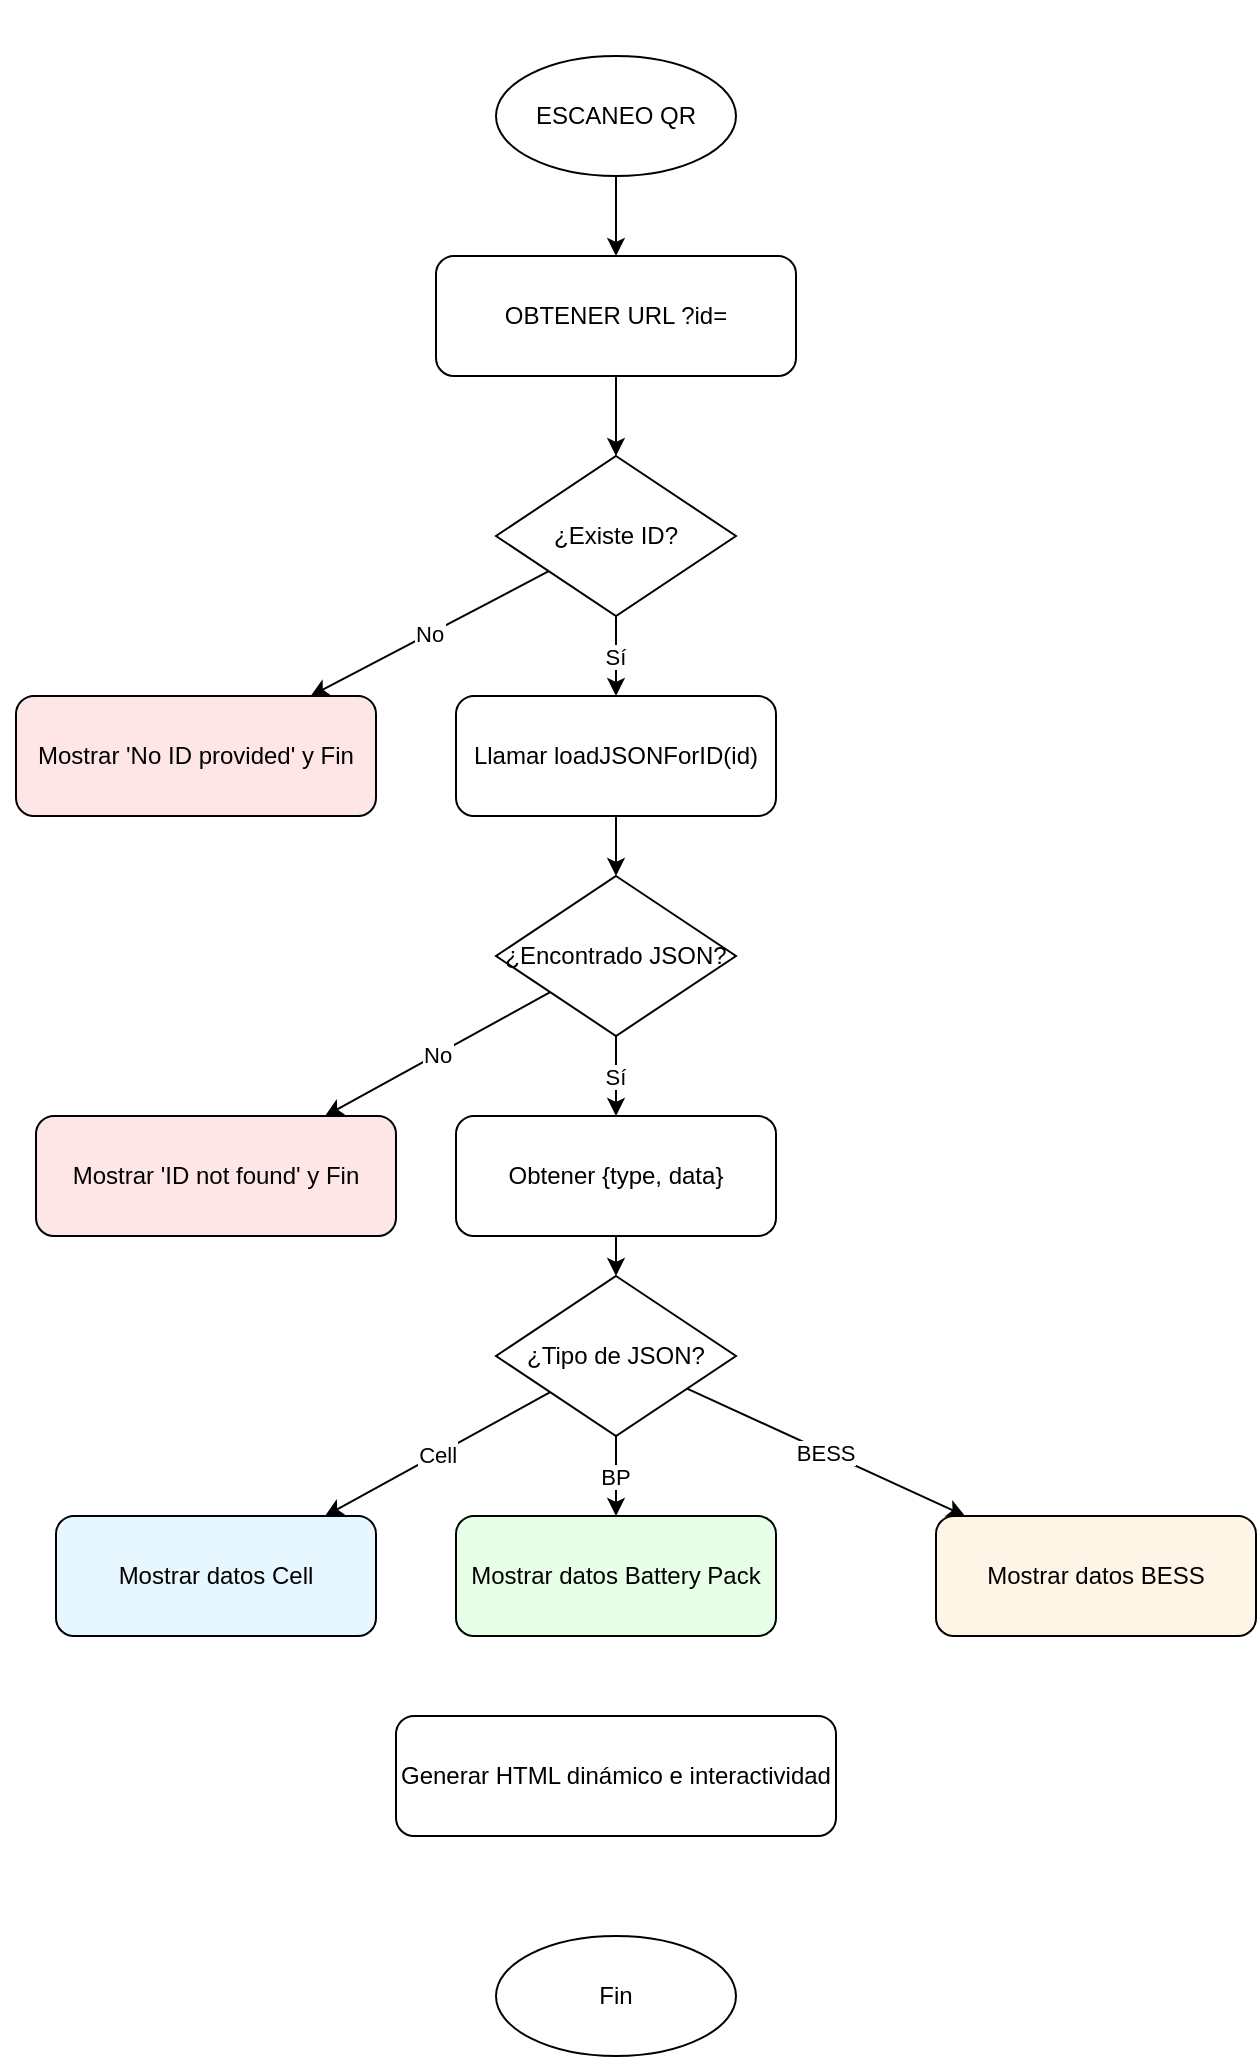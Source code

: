 <mxfile version="22.1.21" type="device">
  <diagram name="Algoritmo Programa" id="f1u2s3">
    <mxGraphModel dx="54821" dy="27983" grid="1" gridSize="10" guides="1" tooltips="1" connect="1" arrows="1" fold="1" page="1" pageScale="1" pageWidth="827" pageHeight="1169" math="0" shadow="0">
      <root>
        <mxCell id="0" />
        <mxCell id="1" parent="0" />
        <mxCell id="inicio" value="ESCANEO QR" style="ellipse;whiteSpace=wrap;html=1;" parent="1" vertex="1">
          <mxGeometry x="240" y="20" width="120" height="60" as="geometry" />
        </mxCell>
        <mxCell id="obtenerId" value="OBTENER URL ?id=" style="rounded=1;whiteSpace=wrap;html=1;" parent="1" vertex="1">
          <mxGeometry x="210" y="120" width="180" height="60" as="geometry" />
        </mxCell>
        <mxCell id="inicio-obtenerId" parent="1" source="inicio" target="obtenerId" edge="1">
          <mxGeometry relative="1" as="geometry" />
        </mxCell>
        <mxCell id="condId" value="¿Existe ID?" style="rhombus;whiteSpace=wrap;html=1;" parent="1" vertex="1">
          <mxGeometry x="240" y="220" width="120" height="80" as="geometry" />
        </mxCell>
        <mxCell id="obtenerId-condId" parent="1" source="obtenerId" target="condId" edge="1">
          <mxGeometry relative="1" as="geometry" />
        </mxCell>
        <mxCell id="noId" value="Mostrar &#39;No ID provided&#39; y Fin" style="rounded=1;whiteSpace=wrap;html=1;fillColor=#ffe6e6;" parent="1" vertex="1">
          <mxGeometry y="340" width="180" height="60" as="geometry" />
        </mxCell>
        <mxCell id="condId-noId" value="No" parent="1" source="condId" target="noId" edge="1">
          <mxGeometry relative="1" as="geometry" />
        </mxCell>
        <mxCell id="loadJson" value="Llamar loadJSONForID(id)" style="rounded=1;whiteSpace=wrap;html=1;" parent="1" vertex="1">
          <mxGeometry x="220" y="340" width="160" height="60" as="geometry" />
        </mxCell>
        <mxCell id="condId-loadJson" value="Sí" parent="1" source="condId" target="loadJson" edge="1">
          <mxGeometry relative="1" as="geometry" />
        </mxCell>
        <mxCell id="condJson" value="¿Encontrado JSON?" style="rhombus;whiteSpace=wrap;html=1;" parent="1" vertex="1">
          <mxGeometry x="240" y="430" width="120" height="80" as="geometry" />
        </mxCell>
        <mxCell id="loadJson-condJson" parent="1" source="loadJson" target="condJson" edge="1">
          <mxGeometry relative="1" as="geometry" />
        </mxCell>
        <mxCell id="noJson" value="Mostrar &#39;ID not found&#39; y Fin" style="rounded=1;whiteSpace=wrap;html=1;fillColor=#ffe6e6;" parent="1" vertex="1">
          <mxGeometry x="10" y="550" width="180" height="60" as="geometry" />
        </mxCell>
        <mxCell id="condJson-noJson" value="No" parent="1" source="condJson" target="noJson" edge="1">
          <mxGeometry relative="1" as="geometry" />
        </mxCell>
        <mxCell id="tipoJson" value="Obtener {type, data}" style="rounded=1;whiteSpace=wrap;html=1;" parent="1" vertex="1">
          <mxGeometry x="220" y="550" width="160" height="60" as="geometry" />
        </mxCell>
        <mxCell id="condJson-tipoJson" value="Sí" parent="1" source="condJson" target="tipoJson" edge="1">
          <mxGeometry relative="1" as="geometry" />
        </mxCell>
        <mxCell id="condTipo" value="¿Tipo de JSON?" style="rhombus;whiteSpace=wrap;html=1;" parent="1" vertex="1">
          <mxGeometry x="240" y="630" width="120" height="80" as="geometry" />
        </mxCell>
        <mxCell id="tipoJson-condTipo" parent="1" source="tipoJson" target="condTipo" edge="1">
          <mxGeometry relative="1" as="geometry" />
        </mxCell>
        <mxCell id="cell" value="Mostrar datos Cell" style="rounded=1;whiteSpace=wrap;html=1;fillColor=#e6f7ff;" parent="1" vertex="1">
          <mxGeometry x="20" y="750" width="160" height="60" as="geometry" />
        </mxCell>
        <mxCell id="condTipo-cell" value="Cell" parent="1" source="condTipo" target="cell" edge="1">
          <mxGeometry relative="1" as="geometry" />
        </mxCell>
        <mxCell id="bp" value="Mostrar datos Battery Pack" style="rounded=1;whiteSpace=wrap;html=1;fillColor=#e6ffe6;" parent="1" vertex="1">
          <mxGeometry x="220" y="750" width="160" height="60" as="geometry" />
        </mxCell>
        <mxCell id="condTipo-bp" value="BP" parent="1" source="condTipo" target="bp" edge="1">
          <mxGeometry relative="1" as="geometry" />
        </mxCell>
        <mxCell id="bess" value="Mostrar datos BESS" style="rounded=1;whiteSpace=wrap;html=1;fillColor=#fff5e6;" parent="1" vertex="1">
          <mxGeometry x="460" y="750" width="160" height="60" as="geometry" />
        </mxCell>
        <mxCell id="condTipo-bess" value="BESS" parent="1" source="condTipo" target="bess" edge="1">
          <mxGeometry relative="1" as="geometry" />
        </mxCell>
        <mxCell id="genHtml" value="Generar HTML dinámico e interactividad" style="rounded=1;whiteSpace=wrap;html=1;" parent="1" vertex="1">
          <mxGeometry x="190" y="850" width="220" height="60" as="geometry" />
        </mxCell>
        <mxCell id="cell-genHtml" parent="1" source="cell" target="genHtml" edge="1" />
        <mxCell id="bp-genHtml" parent="1" source="bp" target="genHtml" edge="1" />
        <mxCell id="bess-genHtml" parent="1" source="bess" target="genHtml" edge="1" />
        <mxCell id="fin" value="Fin" style="ellipse;whiteSpace=wrap;html=1;" parent="1" vertex="1">
          <mxGeometry x="240" y="960" width="120" height="60" as="geometry" />
        </mxCell>
        <mxCell id="genHtml-fin" parent="1" source="genHtml" target="fin" edge="1" />
      </root>
    </mxGraphModel>
  </diagram>
</mxfile>
